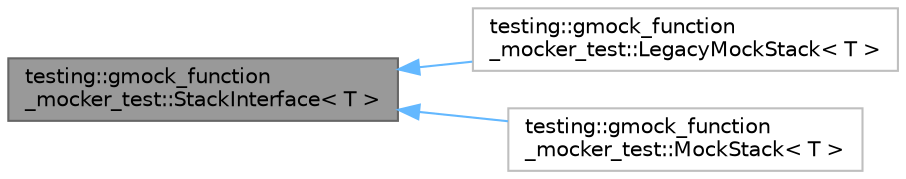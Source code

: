 digraph "testing::gmock_function_mocker_test::StackInterface&lt; T &gt;"
{
 // LATEX_PDF_SIZE
  bgcolor="transparent";
  edge [fontname=Helvetica,fontsize=10,labelfontname=Helvetica,labelfontsize=10];
  node [fontname=Helvetica,fontsize=10,shape=box,height=0.2,width=0.4];
  rankdir="LR";
  Node1 [id="Node000001",label="testing::gmock_function\l_mocker_test::StackInterface\< T \>",height=0.2,width=0.4,color="gray40", fillcolor="grey60", style="filled", fontcolor="black",tooltip=" "];
  Node1 -> Node2 [id="edge1_Node000001_Node000002",dir="back",color="steelblue1",style="solid",tooltip=" "];
  Node2 [id="Node000002",label="testing::gmock_function\l_mocker_test::LegacyMockStack\< T \>",height=0.2,width=0.4,color="grey75", fillcolor="white", style="filled",URL="$classtesting_1_1gmock__function__mocker__test_1_1_legacy_mock_stack.html",tooltip=" "];
  Node1 -> Node3 [id="edge2_Node000001_Node000003",dir="back",color="steelblue1",style="solid",tooltip=" "];
  Node3 [id="Node000003",label="testing::gmock_function\l_mocker_test::MockStack\< T \>",height=0.2,width=0.4,color="grey75", fillcolor="white", style="filled",URL="$classtesting_1_1gmock__function__mocker__test_1_1_mock_stack.html",tooltip=" "];
}

